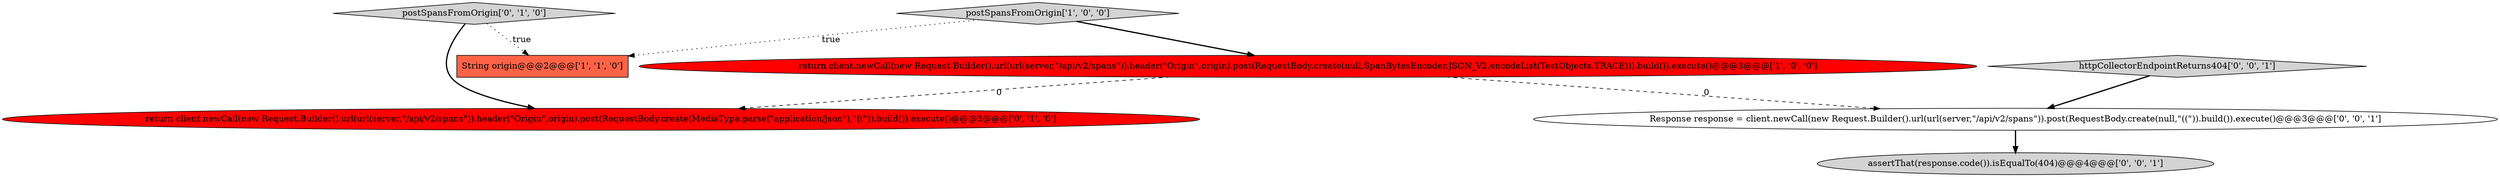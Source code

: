 digraph {
2 [style = filled, label = "String origin@@@2@@@['1', '1', '0']", fillcolor = tomato, shape = box image = "AAA0AAABBB1BBB"];
3 [style = filled, label = "postSpansFromOrigin['0', '1', '0']", fillcolor = lightgray, shape = diamond image = "AAA0AAABBB2BBB"];
6 [style = filled, label = "assertThat(response.code()).isEqualTo(404)@@@4@@@['0', '0', '1']", fillcolor = lightgray, shape = ellipse image = "AAA0AAABBB3BBB"];
0 [style = filled, label = "postSpansFromOrigin['1', '0', '0']", fillcolor = lightgray, shape = diamond image = "AAA0AAABBB1BBB"];
7 [style = filled, label = "httpCollectorEndpointReturns404['0', '0', '1']", fillcolor = lightgray, shape = diamond image = "AAA0AAABBB3BBB"];
1 [style = filled, label = "return client.newCall(new Request.Builder().url(url(server,\"/api/v2/spans\")).header(\"Origin\",origin).post(RequestBody.create(null,SpanBytesEncoder.JSON_V2.encodeList(TestObjects.TRACE))).build()).execute()@@@3@@@['1', '0', '0']", fillcolor = red, shape = ellipse image = "AAA1AAABBB1BBB"];
4 [style = filled, label = "return client.newCall(new Request.Builder().url(url(server,\"/api/v2/spans\")).header(\"Origin\",origin).post(RequestBody.create(MediaType.parse(\"application/json\"),\"((\")).build()).execute()@@@3@@@['0', '1', '0']", fillcolor = red, shape = ellipse image = "AAA1AAABBB2BBB"];
5 [style = filled, label = "Response response = client.newCall(new Request.Builder().url(url(server,\"/api/v2/spans\")).post(RequestBody.create(null,\"((\")).build()).execute()@@@3@@@['0', '0', '1']", fillcolor = white, shape = ellipse image = "AAA0AAABBB3BBB"];
1->4 [style = dashed, label="0"];
7->5 [style = bold, label=""];
0->2 [style = dotted, label="true"];
1->5 [style = dashed, label="0"];
5->6 [style = bold, label=""];
3->4 [style = bold, label=""];
0->1 [style = bold, label=""];
3->2 [style = dotted, label="true"];
}
